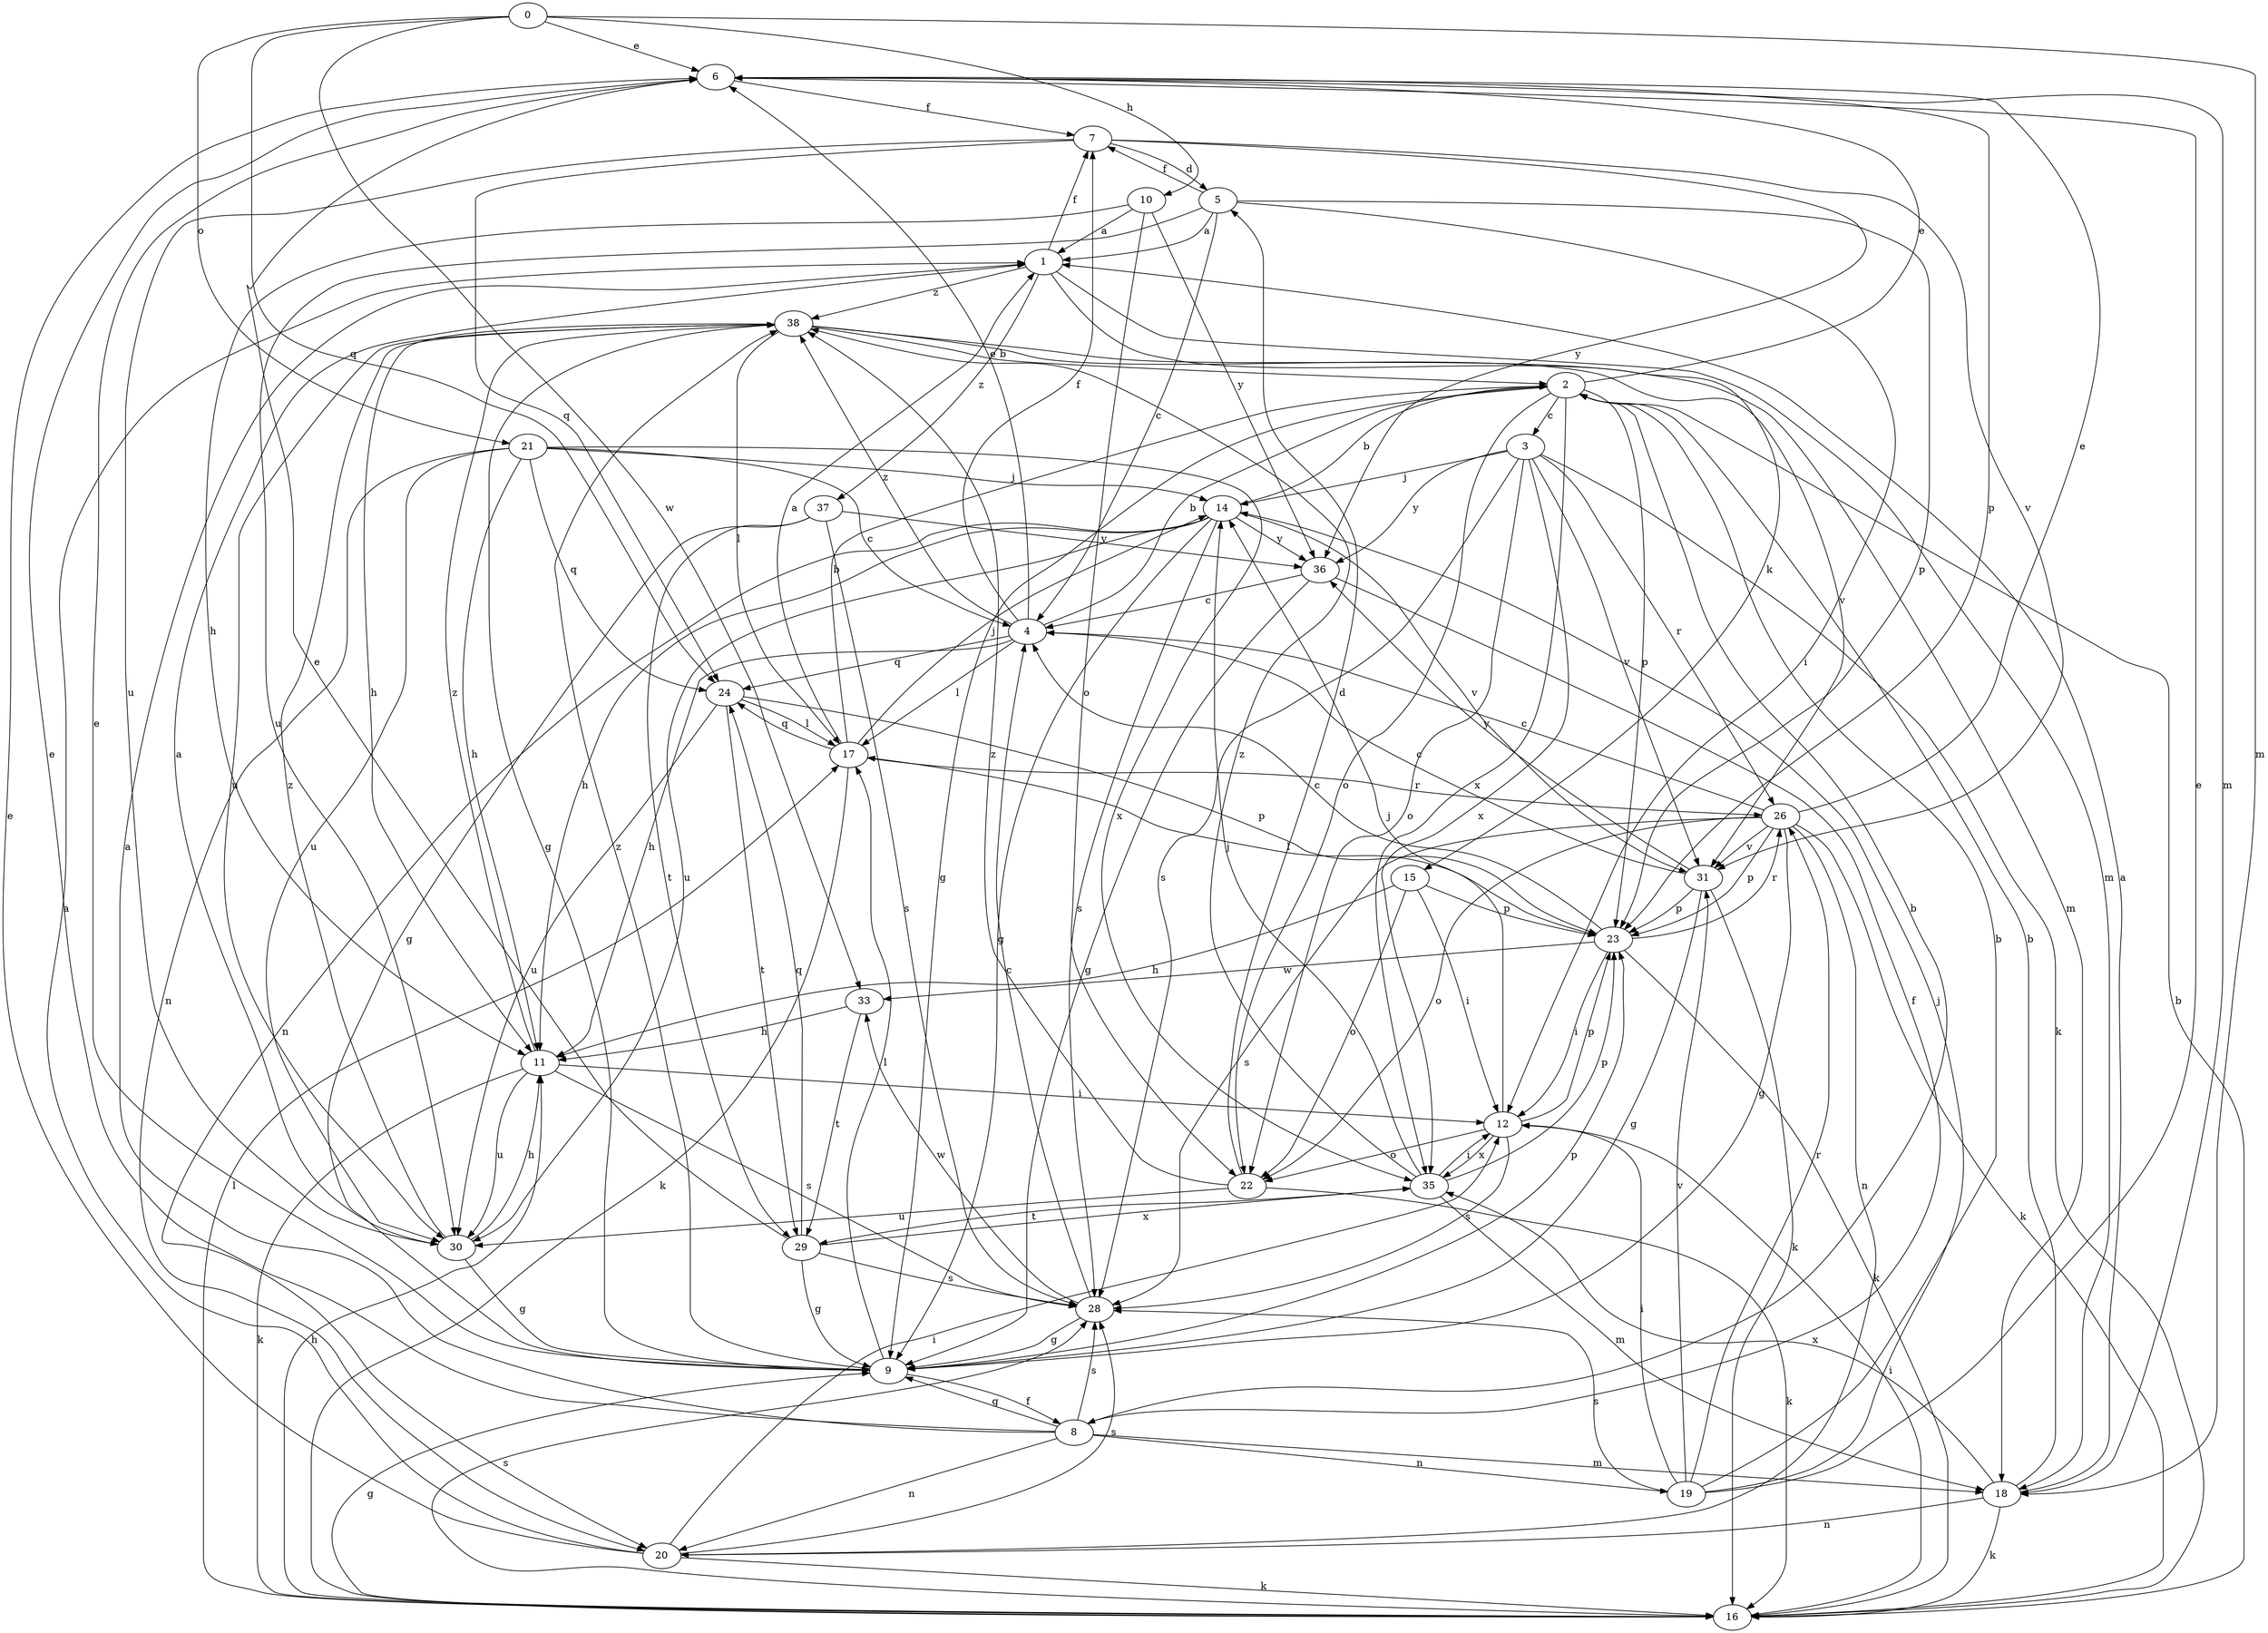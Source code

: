 strict digraph  {
0;
1;
2;
3;
4;
5;
6;
7;
8;
9;
10;
11;
12;
14;
15;
16;
17;
18;
19;
20;
21;
22;
23;
24;
26;
28;
29;
30;
31;
33;
35;
36;
37;
38;
0 -> 6  [label=e];
0 -> 10  [label=h];
0 -> 18  [label=m];
0 -> 21  [label=o];
0 -> 24  [label=q];
0 -> 33  [label=w];
1 -> 7  [label=f];
1 -> 15  [label=k];
1 -> 18  [label=m];
1 -> 37  [label=z];
1 -> 38  [label=z];
2 -> 3  [label=c];
2 -> 6  [label=e];
2 -> 9  [label=g];
2 -> 22  [label=o];
2 -> 23  [label=p];
2 -> 35  [label=x];
3 -> 14  [label=j];
3 -> 16  [label=k];
3 -> 22  [label=o];
3 -> 26  [label=r];
3 -> 28  [label=s];
3 -> 31  [label=v];
3 -> 35  [label=x];
3 -> 36  [label=y];
4 -> 2  [label=b];
4 -> 6  [label=e];
4 -> 7  [label=f];
4 -> 11  [label=h];
4 -> 17  [label=l];
4 -> 24  [label=q];
4 -> 38  [label=z];
5 -> 1  [label=a];
5 -> 4  [label=c];
5 -> 7  [label=f];
5 -> 12  [label=i];
5 -> 23  [label=p];
5 -> 30  [label=u];
6 -> 7  [label=f];
6 -> 18  [label=m];
6 -> 23  [label=p];
7 -> 5  [label=d];
7 -> 24  [label=q];
7 -> 30  [label=u];
7 -> 31  [label=v];
7 -> 36  [label=y];
8 -> 1  [label=a];
8 -> 2  [label=b];
8 -> 6  [label=e];
8 -> 9  [label=g];
8 -> 18  [label=m];
8 -> 19  [label=n];
8 -> 20  [label=n];
8 -> 28  [label=s];
9 -> 6  [label=e];
9 -> 8  [label=f];
9 -> 17  [label=l];
9 -> 23  [label=p];
9 -> 38  [label=z];
10 -> 1  [label=a];
10 -> 11  [label=h];
10 -> 22  [label=o];
10 -> 36  [label=y];
11 -> 12  [label=i];
11 -> 16  [label=k];
11 -> 28  [label=s];
11 -> 30  [label=u];
11 -> 38  [label=z];
12 -> 14  [label=j];
12 -> 22  [label=o];
12 -> 23  [label=p];
12 -> 28  [label=s];
12 -> 35  [label=x];
14 -> 2  [label=b];
14 -> 9  [label=g];
14 -> 11  [label=h];
14 -> 20  [label=n];
14 -> 28  [label=s];
14 -> 30  [label=u];
14 -> 31  [label=v];
14 -> 36  [label=y];
15 -> 11  [label=h];
15 -> 12  [label=i];
15 -> 22  [label=o];
15 -> 23  [label=p];
16 -> 2  [label=b];
16 -> 9  [label=g];
16 -> 11  [label=h];
16 -> 12  [label=i];
16 -> 17  [label=l];
16 -> 28  [label=s];
17 -> 1  [label=a];
17 -> 2  [label=b];
17 -> 14  [label=j];
17 -> 16  [label=k];
17 -> 24  [label=q];
17 -> 26  [label=r];
18 -> 1  [label=a];
18 -> 2  [label=b];
18 -> 16  [label=k];
18 -> 20  [label=n];
18 -> 35  [label=x];
19 -> 2  [label=b];
19 -> 6  [label=e];
19 -> 12  [label=i];
19 -> 14  [label=j];
19 -> 26  [label=r];
19 -> 28  [label=s];
19 -> 31  [label=v];
20 -> 1  [label=a];
20 -> 6  [label=e];
20 -> 12  [label=i];
20 -> 16  [label=k];
20 -> 28  [label=s];
21 -> 4  [label=c];
21 -> 11  [label=h];
21 -> 14  [label=j];
21 -> 20  [label=n];
21 -> 24  [label=q];
21 -> 30  [label=u];
21 -> 35  [label=x];
22 -> 5  [label=d];
22 -> 16  [label=k];
22 -> 30  [label=u];
22 -> 38  [label=z];
23 -> 4  [label=c];
23 -> 12  [label=i];
23 -> 16  [label=k];
23 -> 17  [label=l];
23 -> 26  [label=r];
23 -> 33  [label=w];
24 -> 17  [label=l];
24 -> 23  [label=p];
24 -> 29  [label=t];
24 -> 30  [label=u];
26 -> 4  [label=c];
26 -> 6  [label=e];
26 -> 9  [label=g];
26 -> 16  [label=k];
26 -> 20  [label=n];
26 -> 22  [label=o];
26 -> 23  [label=p];
26 -> 28  [label=s];
26 -> 31  [label=v];
28 -> 4  [label=c];
28 -> 9  [label=g];
28 -> 33  [label=w];
29 -> 6  [label=e];
29 -> 9  [label=g];
29 -> 24  [label=q];
29 -> 28  [label=s];
29 -> 35  [label=x];
30 -> 1  [label=a];
30 -> 9  [label=g];
30 -> 11  [label=h];
30 -> 38  [label=z];
31 -> 4  [label=c];
31 -> 9  [label=g];
31 -> 16  [label=k];
31 -> 23  [label=p];
31 -> 36  [label=y];
33 -> 11  [label=h];
33 -> 29  [label=t];
35 -> 12  [label=i];
35 -> 14  [label=j];
35 -> 18  [label=m];
35 -> 23  [label=p];
35 -> 29  [label=t];
35 -> 38  [label=z];
36 -> 4  [label=c];
36 -> 8  [label=f];
36 -> 9  [label=g];
37 -> 9  [label=g];
37 -> 28  [label=s];
37 -> 29  [label=t];
37 -> 36  [label=y];
38 -> 2  [label=b];
38 -> 9  [label=g];
38 -> 11  [label=h];
38 -> 17  [label=l];
38 -> 18  [label=m];
38 -> 30  [label=u];
38 -> 31  [label=v];
}
